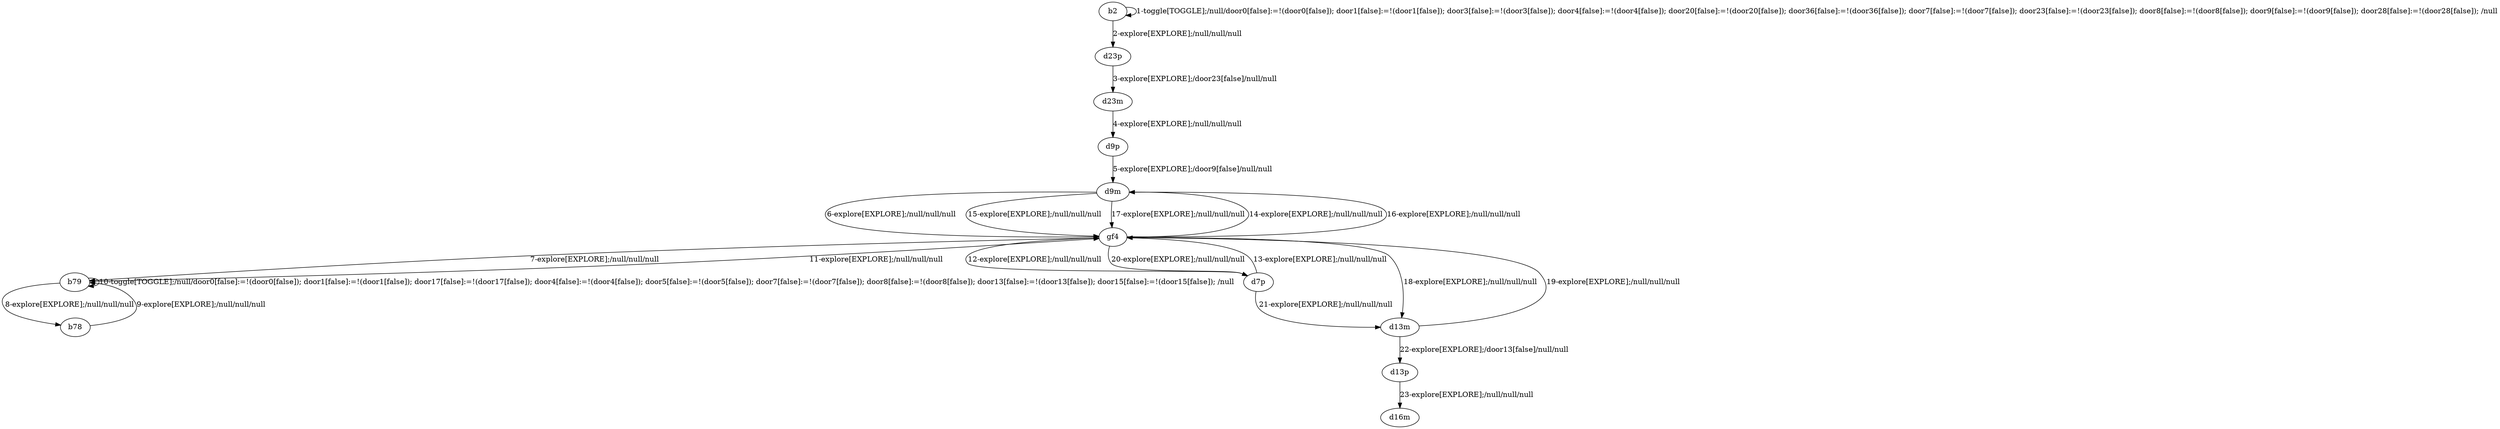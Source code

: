 # Total number of goals covered by this test: 4
# d7p --> gf4
# gf4 --> d13m
# b78 --> b79
# d7p --> d13m

digraph g {
"b2" -> "b2" [label = "1-toggle[TOGGLE];/null/door0[false]:=!(door0[false]); door1[false]:=!(door1[false]); door3[false]:=!(door3[false]); door4[false]:=!(door4[false]); door20[false]:=!(door20[false]); door36[false]:=!(door36[false]); door7[false]:=!(door7[false]); door23[false]:=!(door23[false]); door8[false]:=!(door8[false]); door9[false]:=!(door9[false]); door28[false]:=!(door28[false]); /null"];
"b2" -> "d23p" [label = "2-explore[EXPLORE];/null/null/null"];
"d23p" -> "d23m" [label = "3-explore[EXPLORE];/door23[false]/null/null"];
"d23m" -> "d9p" [label = "4-explore[EXPLORE];/null/null/null"];
"d9p" -> "d9m" [label = "5-explore[EXPLORE];/door9[false]/null/null"];
"d9m" -> "gf4" [label = "6-explore[EXPLORE];/null/null/null"];
"gf4" -> "b79" [label = "7-explore[EXPLORE];/null/null/null"];
"b79" -> "b78" [label = "8-explore[EXPLORE];/null/null/null"];
"b78" -> "b79" [label = "9-explore[EXPLORE];/null/null/null"];
"b79" -> "b79" [label = "10-toggle[TOGGLE];/null/door0[false]:=!(door0[false]); door1[false]:=!(door1[false]); door17[false]:=!(door17[false]); door4[false]:=!(door4[false]); door5[false]:=!(door5[false]); door7[false]:=!(door7[false]); door8[false]:=!(door8[false]); door13[false]:=!(door13[false]); door15[false]:=!(door15[false]); /null"];
"b79" -> "gf4" [label = "11-explore[EXPLORE];/null/null/null"];
"gf4" -> "d7p" [label = "12-explore[EXPLORE];/null/null/null"];
"d7p" -> "gf4" [label = "13-explore[EXPLORE];/null/null/null"];
"gf4" -> "d9m" [label = "14-explore[EXPLORE];/null/null/null"];
"d9m" -> "gf4" [label = "15-explore[EXPLORE];/null/null/null"];
"gf4" -> "d9m" [label = "16-explore[EXPLORE];/null/null/null"];
"d9m" -> "gf4" [label = "17-explore[EXPLORE];/null/null/null"];
"gf4" -> "d13m" [label = "18-explore[EXPLORE];/null/null/null"];
"d13m" -> "gf4" [label = "19-explore[EXPLORE];/null/null/null"];
"gf4" -> "d7p" [label = "20-explore[EXPLORE];/null/null/null"];
"d7p" -> "d13m" [label = "21-explore[EXPLORE];/null/null/null"];
"d13m" -> "d13p" [label = "22-explore[EXPLORE];/door13[false]/null/null"];
"d13p" -> "d16m" [label = "23-explore[EXPLORE];/null/null/null"];
}